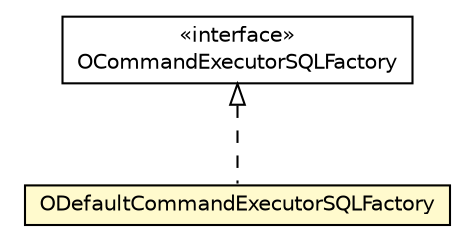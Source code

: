 #!/usr/local/bin/dot
#
# Class diagram 
# Generated by UMLGraph version R5_6-24-gf6e263 (http://www.umlgraph.org/)
#

digraph G {
	edge [fontname="Helvetica",fontsize=10,labelfontname="Helvetica",labelfontsize=10];
	node [fontname="Helvetica",fontsize=10,shape=plaintext];
	nodesep=0.25;
	ranksep=0.5;
	// com.orientechnologies.orient.core.sql.OCommandExecutorSQLFactory
	c2620149 [label=<<table title="com.orientechnologies.orient.core.sql.OCommandExecutorSQLFactory" border="0" cellborder="1" cellspacing="0" cellpadding="2" port="p" href="./OCommandExecutorSQLFactory.html">
		<tr><td><table border="0" cellspacing="0" cellpadding="1">
<tr><td align="center" balign="center"> &#171;interface&#187; </td></tr>
<tr><td align="center" balign="center"> OCommandExecutorSQLFactory </td></tr>
		</table></td></tr>
		</table>>, URL="./OCommandExecutorSQLFactory.html", fontname="Helvetica", fontcolor="black", fontsize=10.0];
	// com.orientechnologies.orient.core.sql.ODefaultCommandExecutorSQLFactory
	c2620205 [label=<<table title="com.orientechnologies.orient.core.sql.ODefaultCommandExecutorSQLFactory" border="0" cellborder="1" cellspacing="0" cellpadding="2" port="p" bgcolor="lemonChiffon" href="./ODefaultCommandExecutorSQLFactory.html">
		<tr><td><table border="0" cellspacing="0" cellpadding="1">
<tr><td align="center" balign="center"> ODefaultCommandExecutorSQLFactory </td></tr>
		</table></td></tr>
		</table>>, URL="./ODefaultCommandExecutorSQLFactory.html", fontname="Helvetica", fontcolor="black", fontsize=10.0];
	//com.orientechnologies.orient.core.sql.ODefaultCommandExecutorSQLFactory implements com.orientechnologies.orient.core.sql.OCommandExecutorSQLFactory
	c2620149:p -> c2620205:p [dir=back,arrowtail=empty,style=dashed];
}

